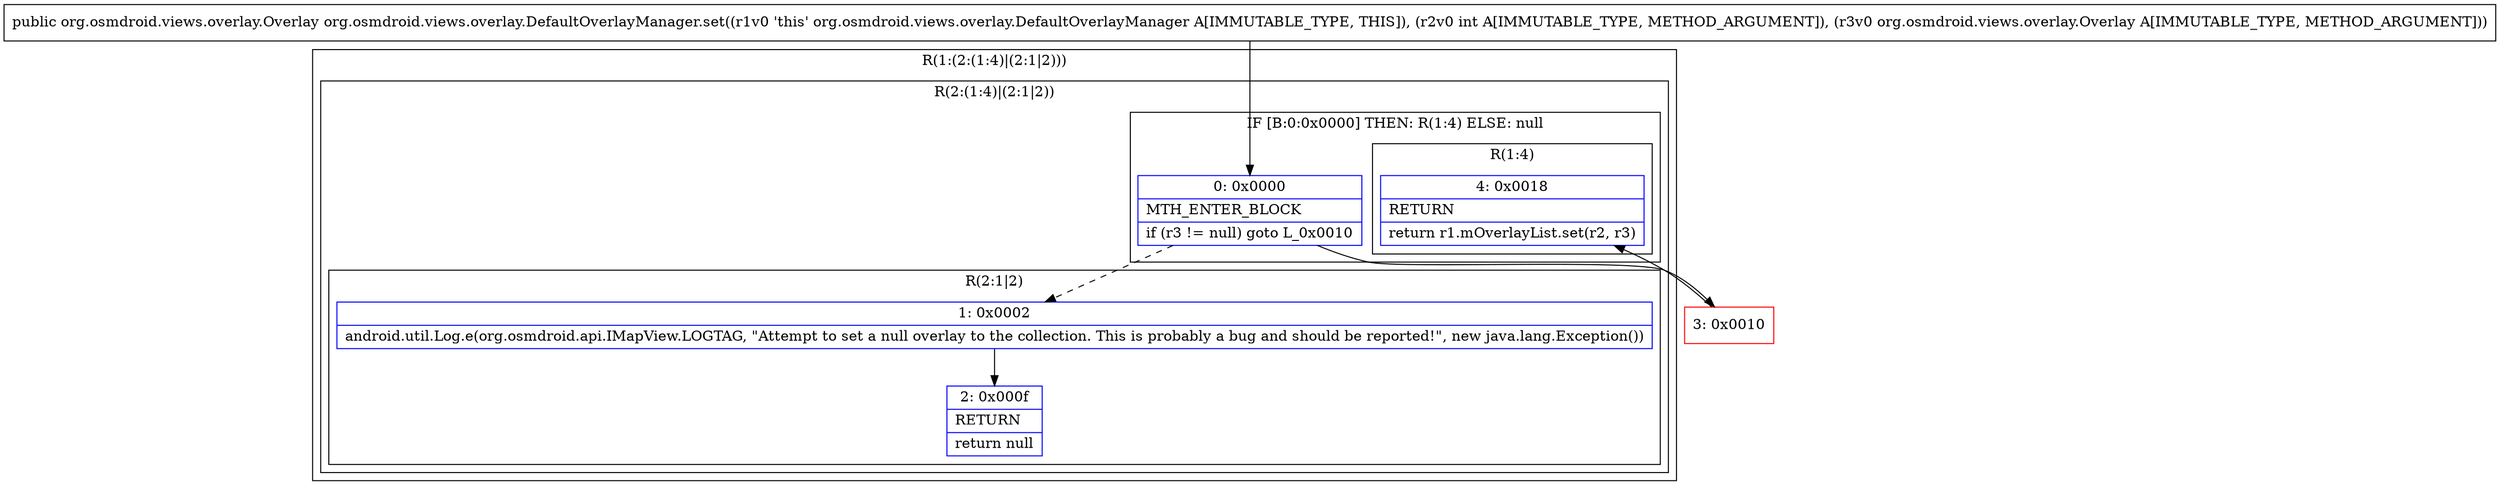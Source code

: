 digraph "CFG fororg.osmdroid.views.overlay.DefaultOverlayManager.set(ILorg\/osmdroid\/views\/overlay\/Overlay;)Lorg\/osmdroid\/views\/overlay\/Overlay;" {
subgraph cluster_Region_1506042999 {
label = "R(1:(2:(1:4)|(2:1|2)))";
node [shape=record,color=blue];
subgraph cluster_Region_2099342575 {
label = "R(2:(1:4)|(2:1|2))";
node [shape=record,color=blue];
subgraph cluster_IfRegion_1133959346 {
label = "IF [B:0:0x0000] THEN: R(1:4) ELSE: null";
node [shape=record,color=blue];
Node_0 [shape=record,label="{0\:\ 0x0000|MTH_ENTER_BLOCK\l|if (r3 != null) goto L_0x0010\l}"];
subgraph cluster_Region_985010202 {
label = "R(1:4)";
node [shape=record,color=blue];
Node_4 [shape=record,label="{4\:\ 0x0018|RETURN\l|return r1.mOverlayList.set(r2, r3)\l}"];
}
}
subgraph cluster_Region_1084959975 {
label = "R(2:1|2)";
node [shape=record,color=blue];
Node_1 [shape=record,label="{1\:\ 0x0002|android.util.Log.e(org.osmdroid.api.IMapView.LOGTAG, \"Attempt to set a null overlay to the collection. This is probably a bug and should be reported!\", new java.lang.Exception())\l}"];
Node_2 [shape=record,label="{2\:\ 0x000f|RETURN\l|return null\l}"];
}
}
}
Node_3 [shape=record,color=red,label="{3\:\ 0x0010}"];
MethodNode[shape=record,label="{public org.osmdroid.views.overlay.Overlay org.osmdroid.views.overlay.DefaultOverlayManager.set((r1v0 'this' org.osmdroid.views.overlay.DefaultOverlayManager A[IMMUTABLE_TYPE, THIS]), (r2v0 int A[IMMUTABLE_TYPE, METHOD_ARGUMENT]), (r3v0 org.osmdroid.views.overlay.Overlay A[IMMUTABLE_TYPE, METHOD_ARGUMENT])) }"];
MethodNode -> Node_0;
Node_0 -> Node_1[style=dashed];
Node_0 -> Node_3;
Node_1 -> Node_2;
Node_3 -> Node_4;
}

